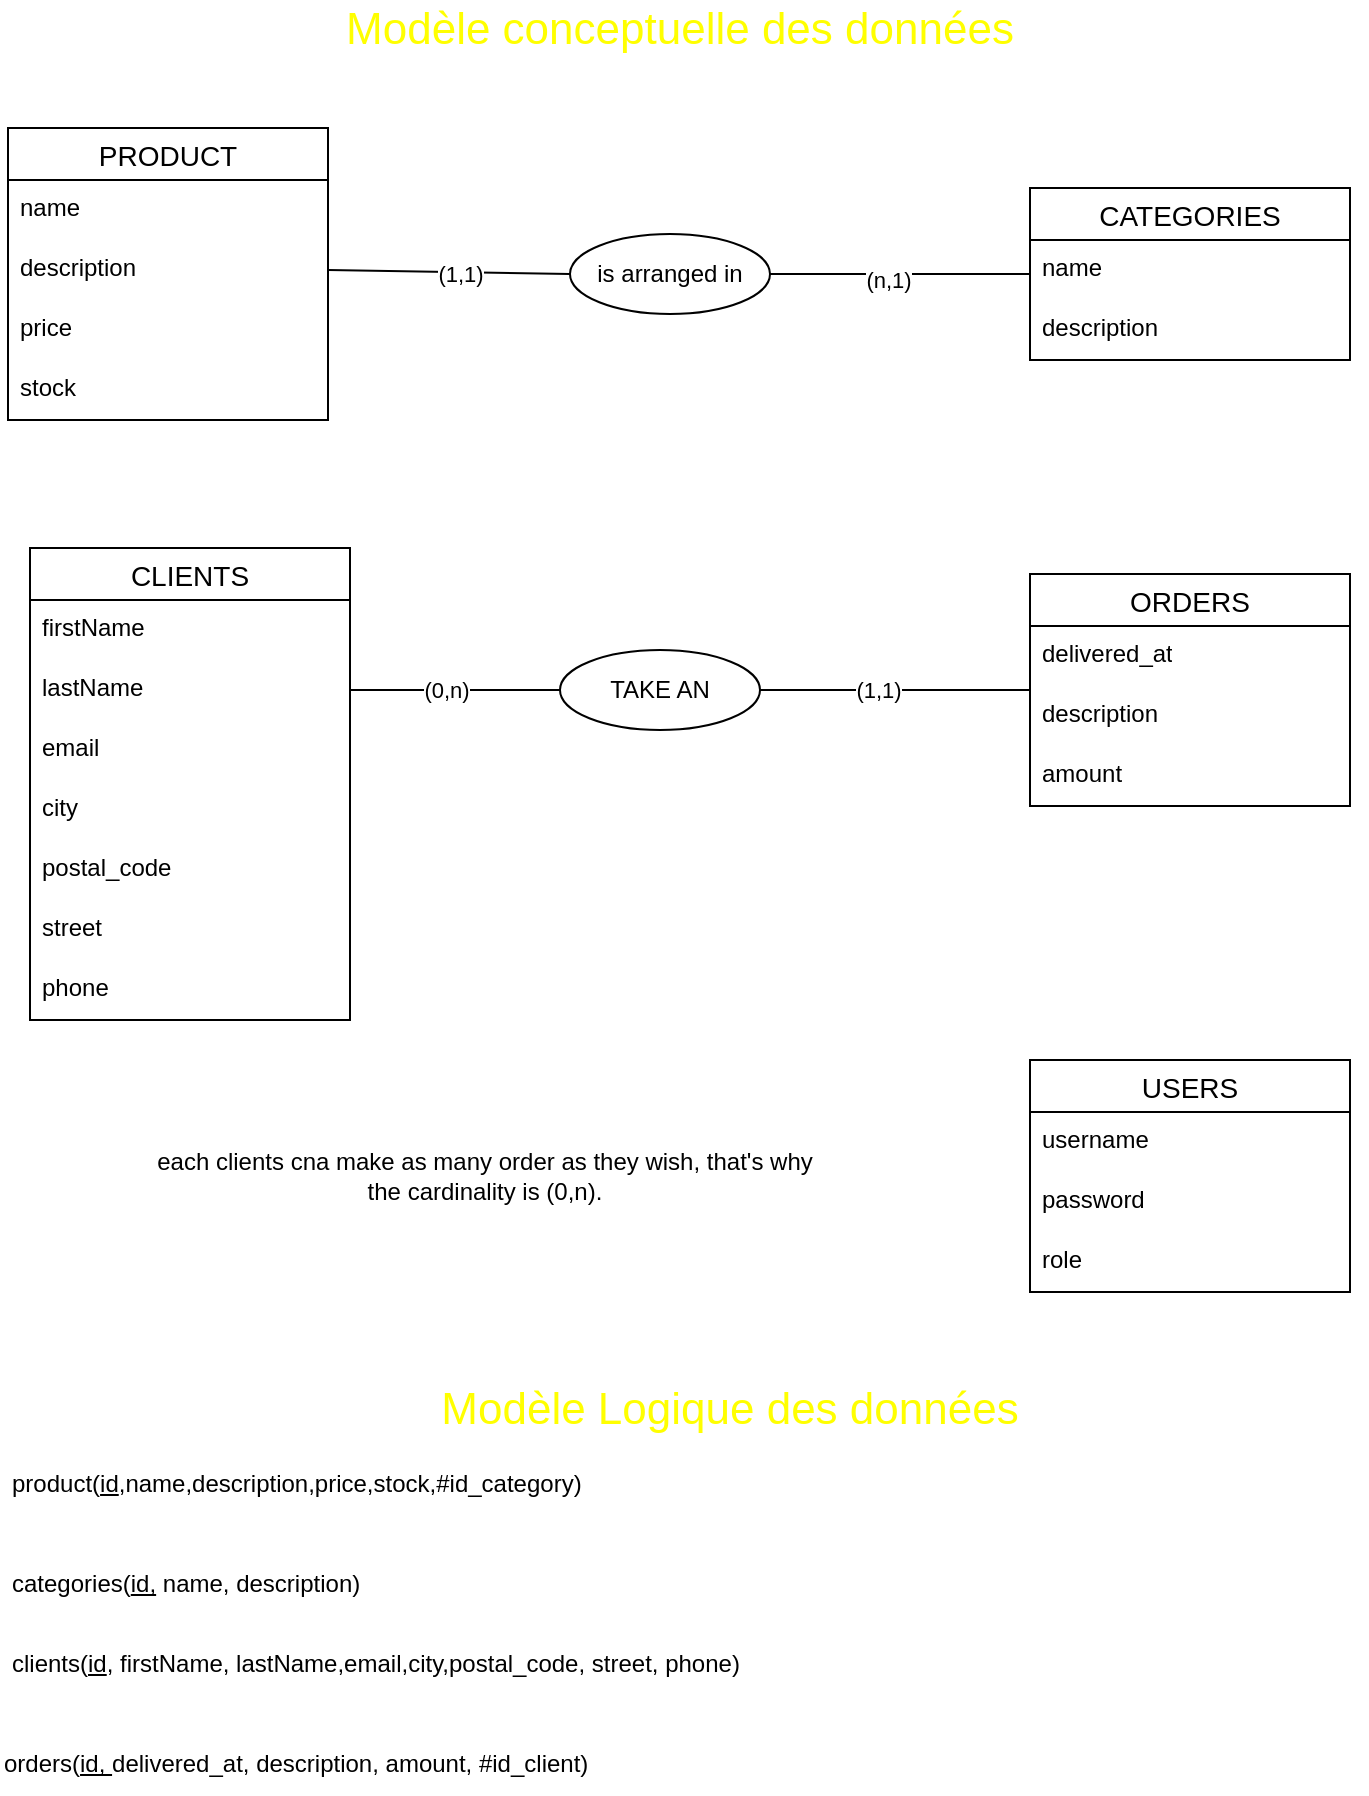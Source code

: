 <mxfile version="21.6.8" type="device">
  <diagram name="Page-1" id="2B-Jpe3UjT_46kJzQNix">
    <mxGraphModel dx="351" dy="611" grid="1" gridSize="10" guides="1" tooltips="1" connect="1" arrows="1" fold="1" page="1" pageScale="1" pageWidth="850" pageHeight="1100" math="0" shadow="0">
      <root>
        <mxCell id="0" />
        <mxCell id="1" parent="0" />
        <mxCell id="XDgG_iKUbjnNQdk7IvH4-3" value="PRODUCT" style="swimlane;fontStyle=0;childLayout=stackLayout;horizontal=1;startSize=26;horizontalStack=0;resizeParent=1;resizeParentMax=0;resizeLast=0;collapsible=1;marginBottom=0;align=center;fontSize=14;" parent="1" vertex="1">
          <mxGeometry x="89" y="104" width="160" height="146" as="geometry" />
        </mxCell>
        <mxCell id="XDgG_iKUbjnNQdk7IvH4-4" value="name" style="text;strokeColor=none;fillColor=none;spacingLeft=4;spacingRight=4;overflow=hidden;rotatable=0;points=[[0,0.5],[1,0.5]];portConstraint=eastwest;fontSize=12;whiteSpace=wrap;html=1;" parent="XDgG_iKUbjnNQdk7IvH4-3" vertex="1">
          <mxGeometry y="26" width="160" height="30" as="geometry" />
        </mxCell>
        <mxCell id="XDgG_iKUbjnNQdk7IvH4-5" value="description" style="text;strokeColor=none;fillColor=none;spacingLeft=4;spacingRight=4;overflow=hidden;rotatable=0;points=[[0,0.5],[1,0.5]];portConstraint=eastwest;fontSize=12;whiteSpace=wrap;html=1;" parent="XDgG_iKUbjnNQdk7IvH4-3" vertex="1">
          <mxGeometry y="56" width="160" height="30" as="geometry" />
        </mxCell>
        <mxCell id="XDgG_iKUbjnNQdk7IvH4-6" value="price" style="text;strokeColor=none;fillColor=none;spacingLeft=4;spacingRight=4;overflow=hidden;rotatable=0;points=[[0,0.5],[1,0.5]];portConstraint=eastwest;fontSize=12;whiteSpace=wrap;html=1;" parent="XDgG_iKUbjnNQdk7IvH4-3" vertex="1">
          <mxGeometry y="86" width="160" height="30" as="geometry" />
        </mxCell>
        <mxCell id="XDgG_iKUbjnNQdk7IvH4-8" value="stock" style="text;strokeColor=none;fillColor=none;spacingLeft=4;spacingRight=4;overflow=hidden;rotatable=0;points=[[0,0.5],[1,0.5]];portConstraint=eastwest;fontSize=12;whiteSpace=wrap;html=1;" parent="XDgG_iKUbjnNQdk7IvH4-3" vertex="1">
          <mxGeometry y="116" width="160" height="30" as="geometry" />
        </mxCell>
        <mxCell id="XDgG_iKUbjnNQdk7IvH4-7" value="Modèle conceptuelle des données" style="text;html=1;align=center;verticalAlign=middle;whiteSpace=wrap;rounded=0;fontColor=#FFFF00;fontSize=22;" parent="1" vertex="1">
          <mxGeometry x="215" y="40" width="420" height="30" as="geometry" />
        </mxCell>
        <mxCell id="XDgG_iKUbjnNQdk7IvH4-9" value="CATEGORIES" style="swimlane;fontStyle=0;childLayout=stackLayout;horizontal=1;startSize=26;horizontalStack=0;resizeParent=1;resizeParentMax=0;resizeLast=0;collapsible=1;marginBottom=0;align=center;fontSize=14;" parent="1" vertex="1">
          <mxGeometry x="600" y="134" width="160" height="86" as="geometry" />
        </mxCell>
        <mxCell id="XDgG_iKUbjnNQdk7IvH4-10" value="name" style="text;strokeColor=none;fillColor=none;spacingLeft=4;spacingRight=4;overflow=hidden;rotatable=0;points=[[0,0.5],[1,0.5]];portConstraint=eastwest;fontSize=12;whiteSpace=wrap;html=1;" parent="XDgG_iKUbjnNQdk7IvH4-9" vertex="1">
          <mxGeometry y="26" width="160" height="30" as="geometry" />
        </mxCell>
        <mxCell id="XDgG_iKUbjnNQdk7IvH4-11" value="description" style="text;strokeColor=none;fillColor=none;spacingLeft=4;spacingRight=4;overflow=hidden;rotatable=0;points=[[0,0.5],[1,0.5]];portConstraint=eastwest;fontSize=12;whiteSpace=wrap;html=1;" parent="XDgG_iKUbjnNQdk7IvH4-9" vertex="1">
          <mxGeometry y="56" width="160" height="30" as="geometry" />
        </mxCell>
        <mxCell id="XDgG_iKUbjnNQdk7IvH4-15" value="is arranged in" style="ellipse;whiteSpace=wrap;html=1;align=center;fontStyle=0;" parent="1" vertex="1">
          <mxGeometry x="370" y="157" width="100" height="40" as="geometry" />
        </mxCell>
        <mxCell id="XDgG_iKUbjnNQdk7IvH4-18" value="" style="endArrow=none;html=1;rounded=0;entryX=0;entryY=0.5;entryDx=0;entryDy=0;exitX=1;exitY=0.5;exitDx=0;exitDy=0;" parent="1" source="XDgG_iKUbjnNQdk7IvH4-5" target="XDgG_iKUbjnNQdk7IvH4-15" edge="1">
          <mxGeometry relative="1" as="geometry">
            <mxPoint x="180" y="57" as="sourcePoint" />
            <mxPoint x="340" y="57" as="targetPoint" />
          </mxGeometry>
        </mxCell>
        <mxCell id="XDgG_iKUbjnNQdk7IvH4-47" value="(1,1)" style="edgeLabel;html=1;align=center;verticalAlign=middle;resizable=0;points=[];" parent="XDgG_iKUbjnNQdk7IvH4-18" vertex="1" connectable="0">
          <mxGeometry x="0.081" y="-1" relative="1" as="geometry">
            <mxPoint as="offset" />
          </mxGeometry>
        </mxCell>
        <mxCell id="XDgG_iKUbjnNQdk7IvH4-20" value="" style="endArrow=none;html=1;rounded=0;entryX=0;entryY=0.5;entryDx=0;entryDy=0;exitX=1;exitY=0.5;exitDx=0;exitDy=0;" parent="1" source="XDgG_iKUbjnNQdk7IvH4-15" target="XDgG_iKUbjnNQdk7IvH4-9" edge="1">
          <mxGeometry relative="1" as="geometry">
            <mxPoint x="490" y="177" as="sourcePoint" />
            <mxPoint x="550" y="-73" as="targetPoint" />
          </mxGeometry>
        </mxCell>
        <mxCell id="XDgG_iKUbjnNQdk7IvH4-49" value="(n,1)" style="edgeLabel;html=1;align=center;verticalAlign=middle;resizable=0;points=[];" parent="XDgG_iKUbjnNQdk7IvH4-20" vertex="1" connectable="0">
          <mxGeometry x="-0.097" y="-3" relative="1" as="geometry">
            <mxPoint as="offset" />
          </mxGeometry>
        </mxCell>
        <mxCell id="XDgG_iKUbjnNQdk7IvH4-21" value="ORDERS" style="swimlane;fontStyle=0;childLayout=stackLayout;horizontal=1;startSize=26;horizontalStack=0;resizeParent=1;resizeParentMax=0;resizeLast=0;collapsible=1;marginBottom=0;align=center;fontSize=14;" parent="1" vertex="1">
          <mxGeometry x="600" y="327" width="160" height="116" as="geometry" />
        </mxCell>
        <mxCell id="XDgG_iKUbjnNQdk7IvH4-22" value="delivered_at" style="text;strokeColor=none;fillColor=none;spacingLeft=4;spacingRight=4;overflow=hidden;rotatable=0;points=[[0,0.5],[1,0.5]];portConstraint=eastwest;fontSize=12;whiteSpace=wrap;html=1;" parent="XDgG_iKUbjnNQdk7IvH4-21" vertex="1">
          <mxGeometry y="26" width="160" height="30" as="geometry" />
        </mxCell>
        <mxCell id="XDgG_iKUbjnNQdk7IvH4-23" value="description" style="text;strokeColor=none;fillColor=none;spacingLeft=4;spacingRight=4;overflow=hidden;rotatable=0;points=[[0,0.5],[1,0.5]];portConstraint=eastwest;fontSize=12;whiteSpace=wrap;html=1;" parent="XDgG_iKUbjnNQdk7IvH4-21" vertex="1">
          <mxGeometry y="56" width="160" height="30" as="geometry" />
        </mxCell>
        <mxCell id="XDgG_iKUbjnNQdk7IvH4-40" value="amount" style="text;strokeColor=none;fillColor=none;spacingLeft=4;spacingRight=4;overflow=hidden;rotatable=0;points=[[0,0.5],[1,0.5]];portConstraint=eastwest;fontSize=12;whiteSpace=wrap;html=1;" parent="XDgG_iKUbjnNQdk7IvH4-21" vertex="1">
          <mxGeometry y="86" width="160" height="30" as="geometry" />
        </mxCell>
        <mxCell id="XDgG_iKUbjnNQdk7IvH4-24" value="TAKE AN" style="ellipse;whiteSpace=wrap;html=1;align=center;fontStyle=0;" parent="1" vertex="1">
          <mxGeometry x="365" y="365" width="100" height="40" as="geometry" />
        </mxCell>
        <mxCell id="XDgG_iKUbjnNQdk7IvH4-25" value="" style="endArrow=none;html=1;rounded=0;entryX=0;entryY=0.5;entryDx=0;entryDy=0;exitX=1;exitY=0.5;exitDx=0;exitDy=0;" parent="1" source="XDgG_iKUbjnNQdk7IvH4-29" target="XDgG_iKUbjnNQdk7IvH4-24" edge="1">
          <mxGeometry relative="1" as="geometry">
            <mxPoint x="210" y="383" as="sourcePoint" />
            <mxPoint x="335" y="284" as="targetPoint" />
          </mxGeometry>
        </mxCell>
        <mxCell id="XDgG_iKUbjnNQdk7IvH4-50" value="(0,n)" style="edgeLabel;html=1;align=center;verticalAlign=middle;resizable=0;points=[];" parent="XDgG_iKUbjnNQdk7IvH4-25" vertex="1" connectable="0">
          <mxGeometry x="-0.081" relative="1" as="geometry">
            <mxPoint as="offset" />
          </mxGeometry>
        </mxCell>
        <mxCell id="XDgG_iKUbjnNQdk7IvH4-26" value="" style="endArrow=none;html=1;rounded=0;exitX=1;exitY=0.5;exitDx=0;exitDy=0;entryX=0;entryY=0.5;entryDx=0;entryDy=0;" parent="1" source="XDgG_iKUbjnNQdk7IvH4-24" target="XDgG_iKUbjnNQdk7IvH4-21" edge="1">
          <mxGeometry relative="1" as="geometry">
            <mxPoint x="385" y="154" as="sourcePoint" />
            <mxPoint x="545" y="154" as="targetPoint" />
          </mxGeometry>
        </mxCell>
        <mxCell id="XDgG_iKUbjnNQdk7IvH4-52" value="(1,1)" style="edgeLabel;html=1;align=center;verticalAlign=middle;resizable=0;points=[];" parent="XDgG_iKUbjnNQdk7IvH4-26" vertex="1" connectable="0">
          <mxGeometry x="-0.126" relative="1" as="geometry">
            <mxPoint as="offset" />
          </mxGeometry>
        </mxCell>
        <mxCell id="XDgG_iKUbjnNQdk7IvH4-27" value="CLIENTS" style="swimlane;fontStyle=0;childLayout=stackLayout;horizontal=1;startSize=26;horizontalStack=0;resizeParent=1;resizeParentMax=0;resizeLast=0;collapsible=1;marginBottom=0;align=center;fontSize=14;" parent="1" vertex="1">
          <mxGeometry x="100" y="314" width="160" height="236" as="geometry" />
        </mxCell>
        <mxCell id="XDgG_iKUbjnNQdk7IvH4-28" value="firstName&lt;span style=&quot;white-space: pre;&quot;&gt;&#x9;&lt;/span&gt;" style="text;strokeColor=none;fillColor=none;spacingLeft=4;spacingRight=4;overflow=hidden;rotatable=0;points=[[0,0.5],[1,0.5]];portConstraint=eastwest;fontSize=12;whiteSpace=wrap;html=1;" parent="XDgG_iKUbjnNQdk7IvH4-27" vertex="1">
          <mxGeometry y="26" width="160" height="30" as="geometry" />
        </mxCell>
        <mxCell id="XDgG_iKUbjnNQdk7IvH4-29" value="lastName" style="text;strokeColor=none;fillColor=none;spacingLeft=4;spacingRight=4;overflow=hidden;rotatable=0;points=[[0,0.5],[1,0.5]];portConstraint=eastwest;fontSize=12;whiteSpace=wrap;html=1;" parent="XDgG_iKUbjnNQdk7IvH4-27" vertex="1">
          <mxGeometry y="56" width="160" height="30" as="geometry" />
        </mxCell>
        <mxCell id="XDgG_iKUbjnNQdk7IvH4-30" value="email" style="text;strokeColor=none;fillColor=none;spacingLeft=4;spacingRight=4;overflow=hidden;rotatable=0;points=[[0,0.5],[1,0.5]];portConstraint=eastwest;fontSize=12;whiteSpace=wrap;html=1;" parent="XDgG_iKUbjnNQdk7IvH4-27" vertex="1">
          <mxGeometry y="86" width="160" height="30" as="geometry" />
        </mxCell>
        <mxCell id="XDgG_iKUbjnNQdk7IvH4-31" value="city" style="text;strokeColor=none;fillColor=none;spacingLeft=4;spacingRight=4;overflow=hidden;rotatable=0;points=[[0,0.5],[1,0.5]];portConstraint=eastwest;fontSize=12;whiteSpace=wrap;html=1;" parent="XDgG_iKUbjnNQdk7IvH4-27" vertex="1">
          <mxGeometry y="116" width="160" height="30" as="geometry" />
        </mxCell>
        <mxCell id="XDgG_iKUbjnNQdk7IvH4-37" value="postal_code" style="text;strokeColor=none;fillColor=none;spacingLeft=4;spacingRight=4;overflow=hidden;rotatable=0;points=[[0,0.5],[1,0.5]];portConstraint=eastwest;fontSize=12;whiteSpace=wrap;html=1;" parent="XDgG_iKUbjnNQdk7IvH4-27" vertex="1">
          <mxGeometry y="146" width="160" height="30" as="geometry" />
        </mxCell>
        <mxCell id="XDgG_iKUbjnNQdk7IvH4-38" value="street" style="text;strokeColor=none;fillColor=none;spacingLeft=4;spacingRight=4;overflow=hidden;rotatable=0;points=[[0,0.5],[1,0.5]];portConstraint=eastwest;fontSize=12;whiteSpace=wrap;html=1;" parent="XDgG_iKUbjnNQdk7IvH4-27" vertex="1">
          <mxGeometry y="176" width="160" height="30" as="geometry" />
        </mxCell>
        <mxCell id="XDgG_iKUbjnNQdk7IvH4-39" value="phone" style="text;strokeColor=none;fillColor=none;spacingLeft=4;spacingRight=4;overflow=hidden;rotatable=0;points=[[0,0.5],[1,0.5]];portConstraint=eastwest;fontSize=12;whiteSpace=wrap;html=1;" parent="XDgG_iKUbjnNQdk7IvH4-27" vertex="1">
          <mxGeometry y="206" width="160" height="30" as="geometry" />
        </mxCell>
        <mxCell id="XDgG_iKUbjnNQdk7IvH4-33" value="USERS" style="swimlane;fontStyle=0;childLayout=stackLayout;horizontal=1;startSize=26;horizontalStack=0;resizeParent=1;resizeParentMax=0;resizeLast=0;collapsible=1;marginBottom=0;align=center;fontSize=14;" parent="1" vertex="1">
          <mxGeometry x="600" y="570" width="160" height="116" as="geometry" />
        </mxCell>
        <mxCell id="XDgG_iKUbjnNQdk7IvH4-34" value="username" style="text;strokeColor=none;fillColor=none;spacingLeft=4;spacingRight=4;overflow=hidden;rotatable=0;points=[[0,0.5],[1,0.5]];portConstraint=eastwest;fontSize=12;whiteSpace=wrap;html=1;" parent="XDgG_iKUbjnNQdk7IvH4-33" vertex="1">
          <mxGeometry y="26" width="160" height="30" as="geometry" />
        </mxCell>
        <mxCell id="XDgG_iKUbjnNQdk7IvH4-35" value="password" style="text;strokeColor=none;fillColor=none;spacingLeft=4;spacingRight=4;overflow=hidden;rotatable=0;points=[[0,0.5],[1,0.5]];portConstraint=eastwest;fontSize=12;whiteSpace=wrap;html=1;" parent="XDgG_iKUbjnNQdk7IvH4-33" vertex="1">
          <mxGeometry y="56" width="160" height="30" as="geometry" />
        </mxCell>
        <mxCell id="XDgG_iKUbjnNQdk7IvH4-36" value="role" style="text;strokeColor=none;fillColor=none;spacingLeft=4;spacingRight=4;overflow=hidden;rotatable=0;points=[[0,0.5],[1,0.5]];portConstraint=eastwest;fontSize=12;whiteSpace=wrap;html=1;" parent="XDgG_iKUbjnNQdk7IvH4-33" vertex="1">
          <mxGeometry y="86" width="160" height="30" as="geometry" />
        </mxCell>
        <mxCell id="XDgG_iKUbjnNQdk7IvH4-43" style="edgeStyle=orthogonalEdgeStyle;rounded=0;orthogonalLoop=1;jettySize=auto;html=1;exitX=1;exitY=0.5;exitDx=0;exitDy=0;" parent="XDgG_iKUbjnNQdk7IvH4-33" source="XDgG_iKUbjnNQdk7IvH4-34" target="XDgG_iKUbjnNQdk7IvH4-34" edge="1">
          <mxGeometry relative="1" as="geometry" />
        </mxCell>
        <mxCell id="XDgG_iKUbjnNQdk7IvH4-44" value="Modèle Logique des données" style="text;html=1;align=center;verticalAlign=middle;whiteSpace=wrap;rounded=0;fontColor=#FFFF00;fontSize=22;" parent="1" vertex="1">
          <mxGeometry x="240" y="730" width="420" height="30" as="geometry" />
        </mxCell>
        <mxCell id="XDgG_iKUbjnNQdk7IvH4-45" value="product(&lt;u&gt;id&lt;/u&gt;,name,description,price,stock,#id_category)" style="text;html=1;strokeColor=none;fillColor=none;align=left;verticalAlign=middle;whiteSpace=wrap;rounded=0;" parent="1" vertex="1">
          <mxGeometry x="89" y="767" width="380" height="30" as="geometry" />
        </mxCell>
        <mxCell id="XDgG_iKUbjnNQdk7IvH4-46" value="categories(&lt;u&gt;id,&lt;/u&gt;&amp;nbsp;name, description)" style="text;html=1;strokeColor=none;fillColor=none;align=left;verticalAlign=middle;whiteSpace=wrap;rounded=0;" parent="1" vertex="1">
          <mxGeometry x="89" y="817" width="380" height="30" as="geometry" />
        </mxCell>
        <mxCell id="XDgG_iKUbjnNQdk7IvH4-53" value="clients(&lt;u&gt;id&lt;/u&gt;, firstName, lastName,email,city,postal_code, street, phone)" style="text;html=1;strokeColor=none;fillColor=none;align=left;verticalAlign=middle;whiteSpace=wrap;rounded=0;" parent="1" vertex="1">
          <mxGeometry x="89" y="857" width="380" height="30" as="geometry" />
        </mxCell>
        <mxCell id="XDgG_iKUbjnNQdk7IvH4-54" value="orders(&lt;u&gt;id, &lt;/u&gt;delivered_at, description, amount, #id_client)" style="text;html=1;strokeColor=none;fillColor=none;align=left;verticalAlign=middle;whiteSpace=wrap;rounded=0;" parent="1" vertex="1">
          <mxGeometry x="85" y="907" width="380" height="30" as="geometry" />
        </mxCell>
        <mxCell id="WW1Dg0dIgW-2M7jbhiD4-1" value="each clients cna make as many order as they wish, that&#39;s why the cardinality is (0,n)." style="text;html=1;strokeColor=none;fillColor=none;align=center;verticalAlign=middle;whiteSpace=wrap;rounded=0;" vertex="1" parent="1">
          <mxGeometry x="155" y="613" width="345" height="30" as="geometry" />
        </mxCell>
      </root>
    </mxGraphModel>
  </diagram>
</mxfile>
